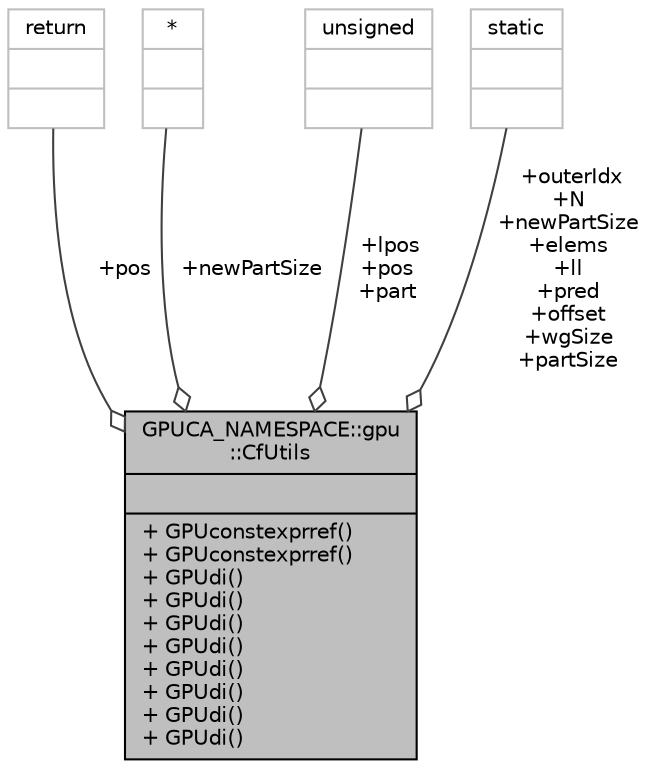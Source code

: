 digraph "GPUCA_NAMESPACE::gpu::CfUtils"
{
 // INTERACTIVE_SVG=YES
  bgcolor="transparent";
  edge [fontname="Helvetica",fontsize="10",labelfontname="Helvetica",labelfontsize="10"];
  node [fontname="Helvetica",fontsize="10",shape=record];
  Node1 [label="{GPUCA_NAMESPACE::gpu\l::CfUtils\n||+ GPUconstexprref()\l+ GPUconstexprref()\l+ GPUdi()\l+ GPUdi()\l+ GPUdi()\l+ GPUdi()\l+ GPUdi()\l+ GPUdi()\l+ GPUdi()\l+ GPUdi()\l}",height=0.2,width=0.4,color="black", fillcolor="grey75", style="filled", fontcolor="black"];
  Node2 -> Node1 [color="grey25",fontsize="10",style="solid",label=" +pos" ,arrowhead="odiamond",fontname="Helvetica"];
  Node2 [label="{return\n||}",height=0.2,width=0.4,color="grey75"];
  Node3 -> Node1 [color="grey25",fontsize="10",style="solid",label=" +newPartSize" ,arrowhead="odiamond",fontname="Helvetica"];
  Node3 [label="{*\n||}",height=0.2,width=0.4,color="grey75"];
  Node4 -> Node1 [color="grey25",fontsize="10",style="solid",label=" +lpos\n+pos\n+part" ,arrowhead="odiamond",fontname="Helvetica"];
  Node4 [label="{unsigned\n||}",height=0.2,width=0.4,color="grey75"];
  Node5 -> Node1 [color="grey25",fontsize="10",style="solid",label=" +outerIdx\n+N\n+newPartSize\n+elems\n+ll\n+pred\n+offset\n+wgSize\n+partSize" ,arrowhead="odiamond",fontname="Helvetica"];
  Node5 [label="{static\n||}",height=0.2,width=0.4,color="grey75"];
}
